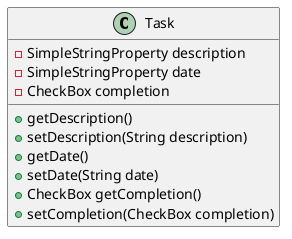 @startuml
'https://plantuml.com/class-diagram

class Task {
-SimpleStringProperty description
-SimpleStringProperty date
-CheckBox completion
+getDescription()
+setDescription(String description)
+getDate()
+setDate(String date)
+CheckBox getCompletion()
+setCompletion(CheckBox completion)
}

@enduml